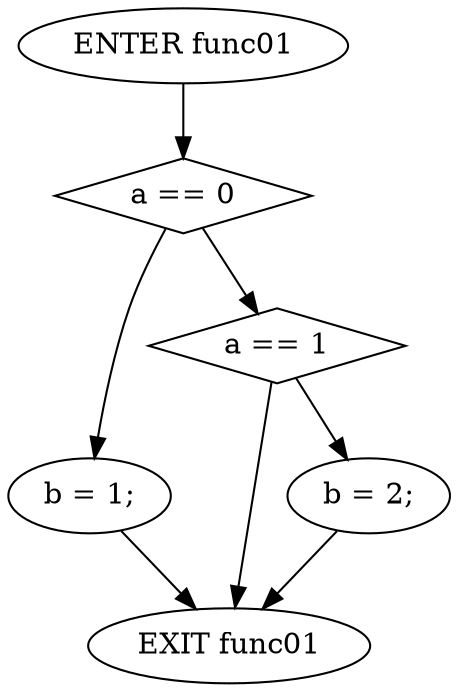 digraph G {
  0 [ label="ENTER func01" ];
  1 [ label="EXIT func01" ];
  2 [ shape="diamond" label="a == 0" ];
  3 [ label="b = 1;" ];
  4 [ shape="diamond" label="a == 1" ];
  5 [ label="b = 2;" ];
  0 -> 2;
  2 -> 3;
  2 -> 4;
  4 -> 5;
  5 -> 1;
  4 -> 1;
  3 -> 1;
}
